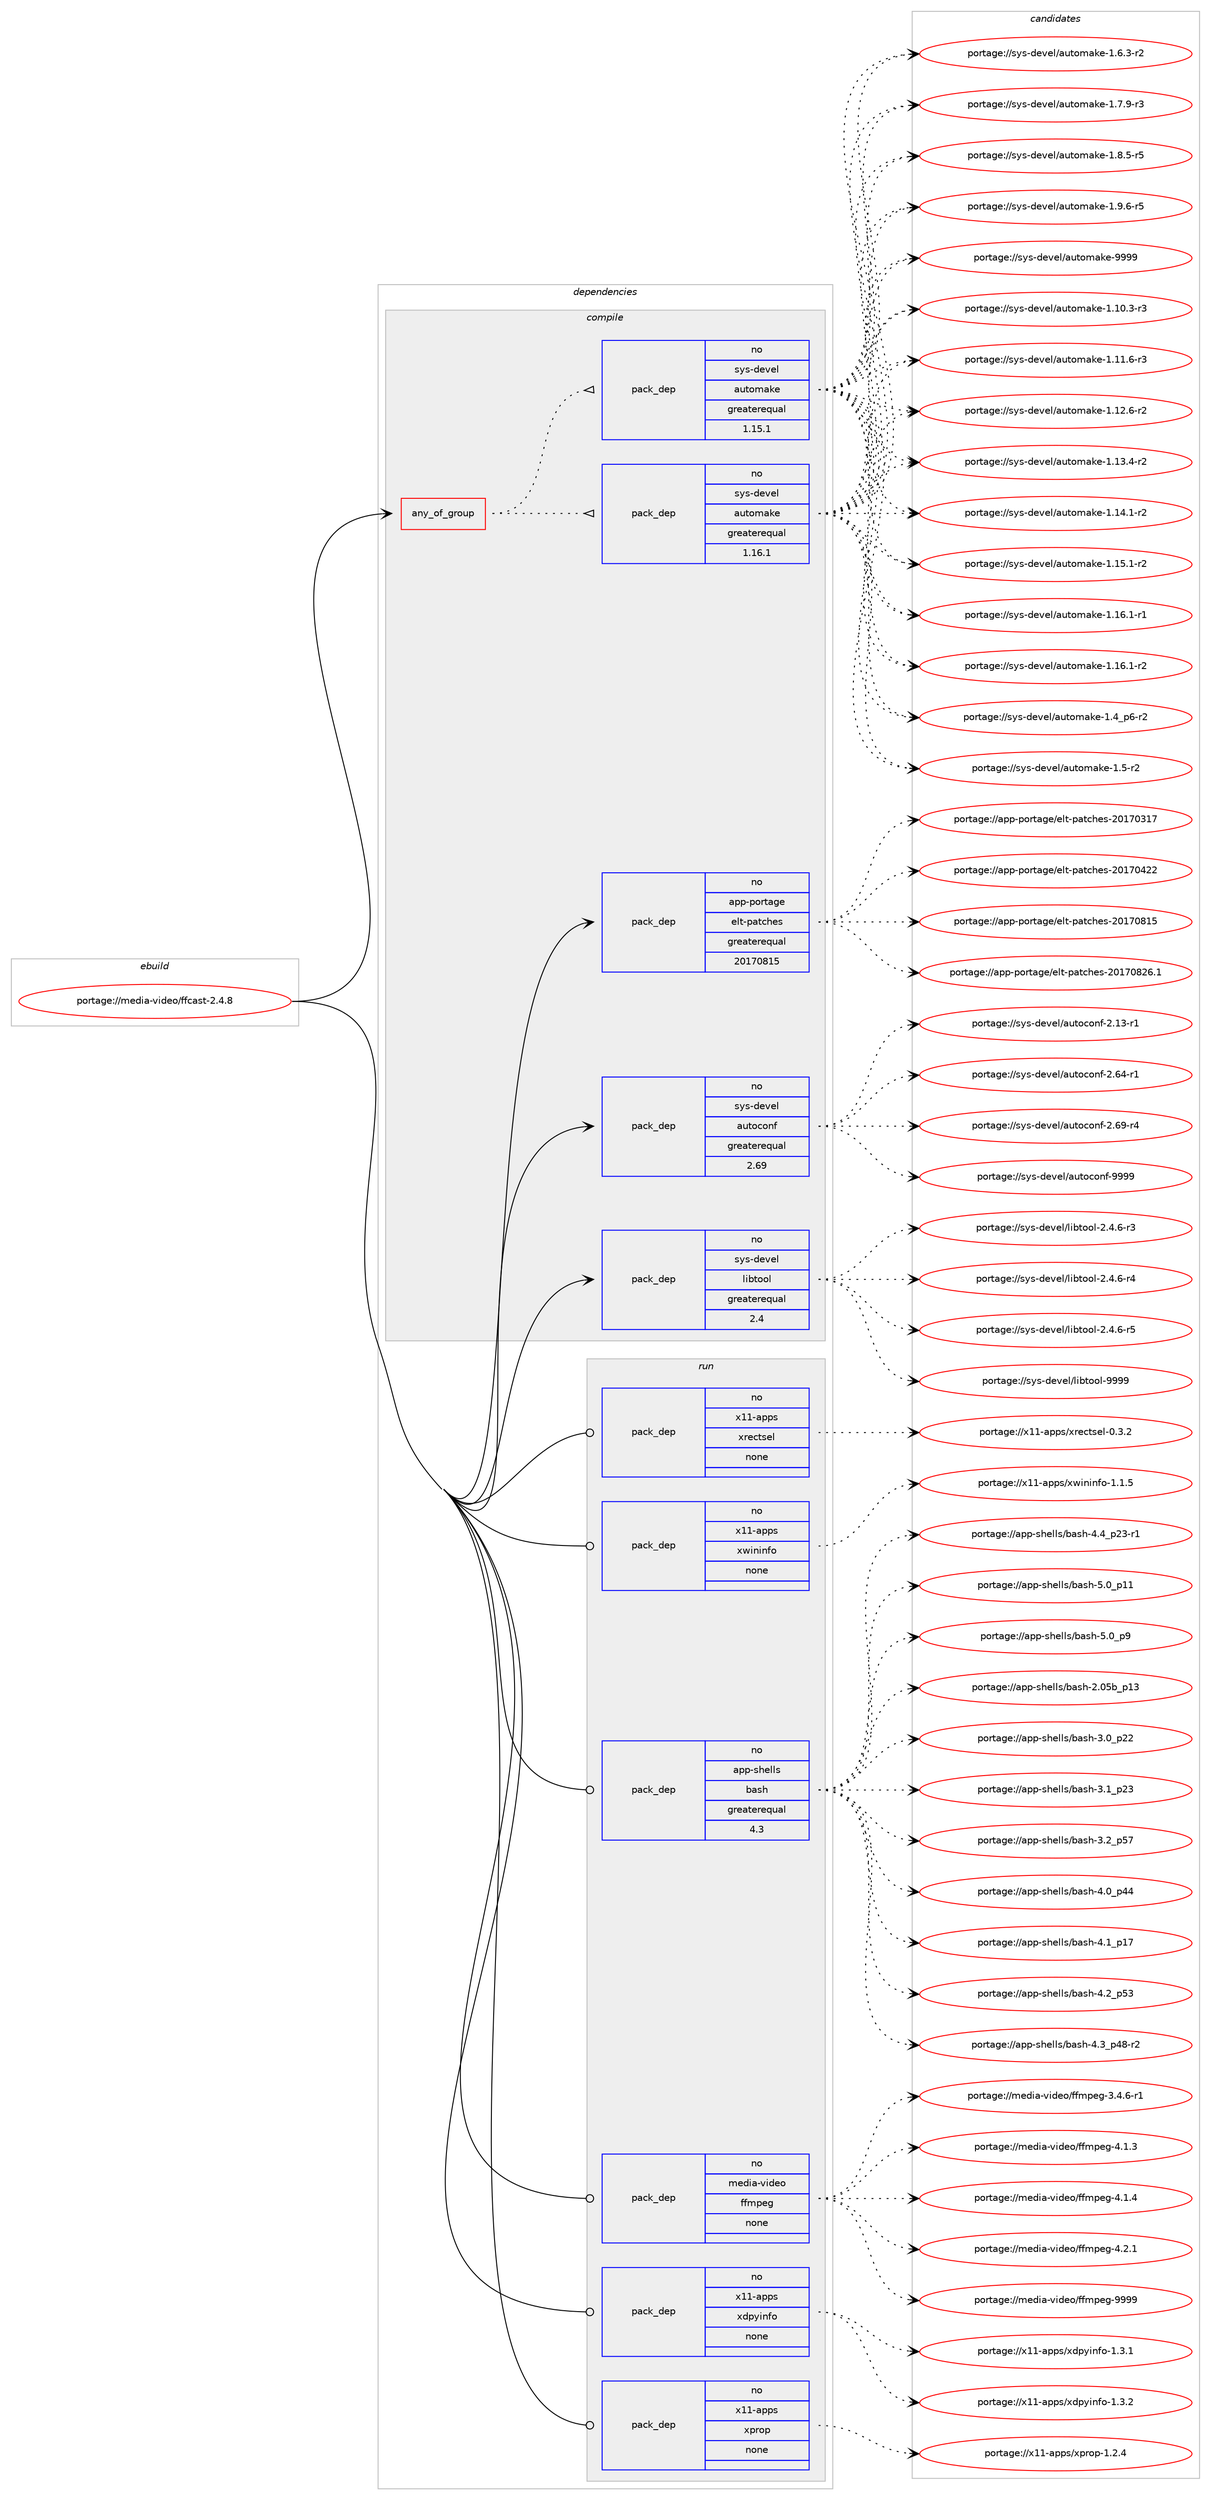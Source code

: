 digraph prolog {

# *************
# Graph options
# *************

newrank=true;
concentrate=true;
compound=true;
graph [rankdir=LR,fontname=Helvetica,fontsize=10,ranksep=1.5];#, ranksep=2.5, nodesep=0.2];
edge  [arrowhead=vee];
node  [fontname=Helvetica,fontsize=10];

# **********
# The ebuild
# **********

subgraph cluster_leftcol {
color=gray;
rank=same;
label=<<i>ebuild</i>>;
id [label="portage://media-video/ffcast-2.4.8", color=red, width=4, href="../media-video/ffcast-2.4.8.svg"];
}

# ****************
# The dependencies
# ****************

subgraph cluster_midcol {
color=gray;
label=<<i>dependencies</i>>;
subgraph cluster_compile {
fillcolor="#eeeeee";
style=filled;
label=<<i>compile</i>>;
subgraph any5426 {
dependency339256 [label=<<TABLE BORDER="0" CELLBORDER="1" CELLSPACING="0" CELLPADDING="4"><TR><TD CELLPADDING="10">any_of_group</TD></TR></TABLE>>, shape=none, color=red];subgraph pack249412 {
dependency339257 [label=<<TABLE BORDER="0" CELLBORDER="1" CELLSPACING="0" CELLPADDING="4" WIDTH="220"><TR><TD ROWSPAN="6" CELLPADDING="30">pack_dep</TD></TR><TR><TD WIDTH="110">no</TD></TR><TR><TD>sys-devel</TD></TR><TR><TD>automake</TD></TR><TR><TD>greaterequal</TD></TR><TR><TD>1.16.1</TD></TR></TABLE>>, shape=none, color=blue];
}
dependency339256:e -> dependency339257:w [weight=20,style="dotted",arrowhead="oinv"];
subgraph pack249413 {
dependency339258 [label=<<TABLE BORDER="0" CELLBORDER="1" CELLSPACING="0" CELLPADDING="4" WIDTH="220"><TR><TD ROWSPAN="6" CELLPADDING="30">pack_dep</TD></TR><TR><TD WIDTH="110">no</TD></TR><TR><TD>sys-devel</TD></TR><TR><TD>automake</TD></TR><TR><TD>greaterequal</TD></TR><TR><TD>1.15.1</TD></TR></TABLE>>, shape=none, color=blue];
}
dependency339256:e -> dependency339258:w [weight=20,style="dotted",arrowhead="oinv"];
}
id:e -> dependency339256:w [weight=20,style="solid",arrowhead="vee"];
subgraph pack249414 {
dependency339259 [label=<<TABLE BORDER="0" CELLBORDER="1" CELLSPACING="0" CELLPADDING="4" WIDTH="220"><TR><TD ROWSPAN="6" CELLPADDING="30">pack_dep</TD></TR><TR><TD WIDTH="110">no</TD></TR><TR><TD>app-portage</TD></TR><TR><TD>elt-patches</TD></TR><TR><TD>greaterequal</TD></TR><TR><TD>20170815</TD></TR></TABLE>>, shape=none, color=blue];
}
id:e -> dependency339259:w [weight=20,style="solid",arrowhead="vee"];
subgraph pack249415 {
dependency339260 [label=<<TABLE BORDER="0" CELLBORDER="1" CELLSPACING="0" CELLPADDING="4" WIDTH="220"><TR><TD ROWSPAN="6" CELLPADDING="30">pack_dep</TD></TR><TR><TD WIDTH="110">no</TD></TR><TR><TD>sys-devel</TD></TR><TR><TD>autoconf</TD></TR><TR><TD>greaterequal</TD></TR><TR><TD>2.69</TD></TR></TABLE>>, shape=none, color=blue];
}
id:e -> dependency339260:w [weight=20,style="solid",arrowhead="vee"];
subgraph pack249416 {
dependency339261 [label=<<TABLE BORDER="0" CELLBORDER="1" CELLSPACING="0" CELLPADDING="4" WIDTH="220"><TR><TD ROWSPAN="6" CELLPADDING="30">pack_dep</TD></TR><TR><TD WIDTH="110">no</TD></TR><TR><TD>sys-devel</TD></TR><TR><TD>libtool</TD></TR><TR><TD>greaterequal</TD></TR><TR><TD>2.4</TD></TR></TABLE>>, shape=none, color=blue];
}
id:e -> dependency339261:w [weight=20,style="solid",arrowhead="vee"];
}
subgraph cluster_compileandrun {
fillcolor="#eeeeee";
style=filled;
label=<<i>compile and run</i>>;
}
subgraph cluster_run {
fillcolor="#eeeeee";
style=filled;
label=<<i>run</i>>;
subgraph pack249417 {
dependency339262 [label=<<TABLE BORDER="0" CELLBORDER="1" CELLSPACING="0" CELLPADDING="4" WIDTH="220"><TR><TD ROWSPAN="6" CELLPADDING="30">pack_dep</TD></TR><TR><TD WIDTH="110">no</TD></TR><TR><TD>app-shells</TD></TR><TR><TD>bash</TD></TR><TR><TD>greaterequal</TD></TR><TR><TD>4.3</TD></TR></TABLE>>, shape=none, color=blue];
}
id:e -> dependency339262:w [weight=20,style="solid",arrowhead="odot"];
subgraph pack249418 {
dependency339263 [label=<<TABLE BORDER="0" CELLBORDER="1" CELLSPACING="0" CELLPADDING="4" WIDTH="220"><TR><TD ROWSPAN="6" CELLPADDING="30">pack_dep</TD></TR><TR><TD WIDTH="110">no</TD></TR><TR><TD>media-video</TD></TR><TR><TD>ffmpeg</TD></TR><TR><TD>none</TD></TR><TR><TD></TD></TR></TABLE>>, shape=none, color=blue];
}
id:e -> dependency339263:w [weight=20,style="solid",arrowhead="odot"];
subgraph pack249419 {
dependency339264 [label=<<TABLE BORDER="0" CELLBORDER="1" CELLSPACING="0" CELLPADDING="4" WIDTH="220"><TR><TD ROWSPAN="6" CELLPADDING="30">pack_dep</TD></TR><TR><TD WIDTH="110">no</TD></TR><TR><TD>x11-apps</TD></TR><TR><TD>xdpyinfo</TD></TR><TR><TD>none</TD></TR><TR><TD></TD></TR></TABLE>>, shape=none, color=blue];
}
id:e -> dependency339264:w [weight=20,style="solid",arrowhead="odot"];
subgraph pack249420 {
dependency339265 [label=<<TABLE BORDER="0" CELLBORDER="1" CELLSPACING="0" CELLPADDING="4" WIDTH="220"><TR><TD ROWSPAN="6" CELLPADDING="30">pack_dep</TD></TR><TR><TD WIDTH="110">no</TD></TR><TR><TD>x11-apps</TD></TR><TR><TD>xprop</TD></TR><TR><TD>none</TD></TR><TR><TD></TD></TR></TABLE>>, shape=none, color=blue];
}
id:e -> dependency339265:w [weight=20,style="solid",arrowhead="odot"];
subgraph pack249421 {
dependency339266 [label=<<TABLE BORDER="0" CELLBORDER="1" CELLSPACING="0" CELLPADDING="4" WIDTH="220"><TR><TD ROWSPAN="6" CELLPADDING="30">pack_dep</TD></TR><TR><TD WIDTH="110">no</TD></TR><TR><TD>x11-apps</TD></TR><TR><TD>xrectsel</TD></TR><TR><TD>none</TD></TR><TR><TD></TD></TR></TABLE>>, shape=none, color=blue];
}
id:e -> dependency339266:w [weight=20,style="solid",arrowhead="odot"];
subgraph pack249422 {
dependency339267 [label=<<TABLE BORDER="0" CELLBORDER="1" CELLSPACING="0" CELLPADDING="4" WIDTH="220"><TR><TD ROWSPAN="6" CELLPADDING="30">pack_dep</TD></TR><TR><TD WIDTH="110">no</TD></TR><TR><TD>x11-apps</TD></TR><TR><TD>xwininfo</TD></TR><TR><TD>none</TD></TR><TR><TD></TD></TR></TABLE>>, shape=none, color=blue];
}
id:e -> dependency339267:w [weight=20,style="solid",arrowhead="odot"];
}
}

# **************
# The candidates
# **************

subgraph cluster_choices {
rank=same;
color=gray;
label=<<i>candidates</i>>;

subgraph choice249412 {
color=black;
nodesep=1;
choiceportage11512111545100101118101108479711711611110997107101454946494846514511451 [label="portage://sys-devel/automake-1.10.3-r3", color=red, width=4,href="../sys-devel/automake-1.10.3-r3.svg"];
choiceportage11512111545100101118101108479711711611110997107101454946494946544511451 [label="portage://sys-devel/automake-1.11.6-r3", color=red, width=4,href="../sys-devel/automake-1.11.6-r3.svg"];
choiceportage11512111545100101118101108479711711611110997107101454946495046544511450 [label="portage://sys-devel/automake-1.12.6-r2", color=red, width=4,href="../sys-devel/automake-1.12.6-r2.svg"];
choiceportage11512111545100101118101108479711711611110997107101454946495146524511450 [label="portage://sys-devel/automake-1.13.4-r2", color=red, width=4,href="../sys-devel/automake-1.13.4-r2.svg"];
choiceportage11512111545100101118101108479711711611110997107101454946495246494511450 [label="portage://sys-devel/automake-1.14.1-r2", color=red, width=4,href="../sys-devel/automake-1.14.1-r2.svg"];
choiceportage11512111545100101118101108479711711611110997107101454946495346494511450 [label="portage://sys-devel/automake-1.15.1-r2", color=red, width=4,href="../sys-devel/automake-1.15.1-r2.svg"];
choiceportage11512111545100101118101108479711711611110997107101454946495446494511449 [label="portage://sys-devel/automake-1.16.1-r1", color=red, width=4,href="../sys-devel/automake-1.16.1-r1.svg"];
choiceportage11512111545100101118101108479711711611110997107101454946495446494511450 [label="portage://sys-devel/automake-1.16.1-r2", color=red, width=4,href="../sys-devel/automake-1.16.1-r2.svg"];
choiceportage115121115451001011181011084797117116111109971071014549465295112544511450 [label="portage://sys-devel/automake-1.4_p6-r2", color=red, width=4,href="../sys-devel/automake-1.4_p6-r2.svg"];
choiceportage11512111545100101118101108479711711611110997107101454946534511450 [label="portage://sys-devel/automake-1.5-r2", color=red, width=4,href="../sys-devel/automake-1.5-r2.svg"];
choiceportage115121115451001011181011084797117116111109971071014549465446514511450 [label="portage://sys-devel/automake-1.6.3-r2", color=red, width=4,href="../sys-devel/automake-1.6.3-r2.svg"];
choiceportage115121115451001011181011084797117116111109971071014549465546574511451 [label="portage://sys-devel/automake-1.7.9-r3", color=red, width=4,href="../sys-devel/automake-1.7.9-r3.svg"];
choiceportage115121115451001011181011084797117116111109971071014549465646534511453 [label="portage://sys-devel/automake-1.8.5-r5", color=red, width=4,href="../sys-devel/automake-1.8.5-r5.svg"];
choiceportage115121115451001011181011084797117116111109971071014549465746544511453 [label="portage://sys-devel/automake-1.9.6-r5", color=red, width=4,href="../sys-devel/automake-1.9.6-r5.svg"];
choiceportage115121115451001011181011084797117116111109971071014557575757 [label="portage://sys-devel/automake-9999", color=red, width=4,href="../sys-devel/automake-9999.svg"];
dependency339257:e -> choiceportage11512111545100101118101108479711711611110997107101454946494846514511451:w [style=dotted,weight="100"];
dependency339257:e -> choiceportage11512111545100101118101108479711711611110997107101454946494946544511451:w [style=dotted,weight="100"];
dependency339257:e -> choiceportage11512111545100101118101108479711711611110997107101454946495046544511450:w [style=dotted,weight="100"];
dependency339257:e -> choiceportage11512111545100101118101108479711711611110997107101454946495146524511450:w [style=dotted,weight="100"];
dependency339257:e -> choiceportage11512111545100101118101108479711711611110997107101454946495246494511450:w [style=dotted,weight="100"];
dependency339257:e -> choiceportage11512111545100101118101108479711711611110997107101454946495346494511450:w [style=dotted,weight="100"];
dependency339257:e -> choiceportage11512111545100101118101108479711711611110997107101454946495446494511449:w [style=dotted,weight="100"];
dependency339257:e -> choiceportage11512111545100101118101108479711711611110997107101454946495446494511450:w [style=dotted,weight="100"];
dependency339257:e -> choiceportage115121115451001011181011084797117116111109971071014549465295112544511450:w [style=dotted,weight="100"];
dependency339257:e -> choiceportage11512111545100101118101108479711711611110997107101454946534511450:w [style=dotted,weight="100"];
dependency339257:e -> choiceportage115121115451001011181011084797117116111109971071014549465446514511450:w [style=dotted,weight="100"];
dependency339257:e -> choiceportage115121115451001011181011084797117116111109971071014549465546574511451:w [style=dotted,weight="100"];
dependency339257:e -> choiceportage115121115451001011181011084797117116111109971071014549465646534511453:w [style=dotted,weight="100"];
dependency339257:e -> choiceportage115121115451001011181011084797117116111109971071014549465746544511453:w [style=dotted,weight="100"];
dependency339257:e -> choiceportage115121115451001011181011084797117116111109971071014557575757:w [style=dotted,weight="100"];
}
subgraph choice249413 {
color=black;
nodesep=1;
choiceportage11512111545100101118101108479711711611110997107101454946494846514511451 [label="portage://sys-devel/automake-1.10.3-r3", color=red, width=4,href="../sys-devel/automake-1.10.3-r3.svg"];
choiceportage11512111545100101118101108479711711611110997107101454946494946544511451 [label="portage://sys-devel/automake-1.11.6-r3", color=red, width=4,href="../sys-devel/automake-1.11.6-r3.svg"];
choiceportage11512111545100101118101108479711711611110997107101454946495046544511450 [label="portage://sys-devel/automake-1.12.6-r2", color=red, width=4,href="../sys-devel/automake-1.12.6-r2.svg"];
choiceportage11512111545100101118101108479711711611110997107101454946495146524511450 [label="portage://sys-devel/automake-1.13.4-r2", color=red, width=4,href="../sys-devel/automake-1.13.4-r2.svg"];
choiceportage11512111545100101118101108479711711611110997107101454946495246494511450 [label="portage://sys-devel/automake-1.14.1-r2", color=red, width=4,href="../sys-devel/automake-1.14.1-r2.svg"];
choiceportage11512111545100101118101108479711711611110997107101454946495346494511450 [label="portage://sys-devel/automake-1.15.1-r2", color=red, width=4,href="../sys-devel/automake-1.15.1-r2.svg"];
choiceportage11512111545100101118101108479711711611110997107101454946495446494511449 [label="portage://sys-devel/automake-1.16.1-r1", color=red, width=4,href="../sys-devel/automake-1.16.1-r1.svg"];
choiceportage11512111545100101118101108479711711611110997107101454946495446494511450 [label="portage://sys-devel/automake-1.16.1-r2", color=red, width=4,href="../sys-devel/automake-1.16.1-r2.svg"];
choiceportage115121115451001011181011084797117116111109971071014549465295112544511450 [label="portage://sys-devel/automake-1.4_p6-r2", color=red, width=4,href="../sys-devel/automake-1.4_p6-r2.svg"];
choiceportage11512111545100101118101108479711711611110997107101454946534511450 [label="portage://sys-devel/automake-1.5-r2", color=red, width=4,href="../sys-devel/automake-1.5-r2.svg"];
choiceportage115121115451001011181011084797117116111109971071014549465446514511450 [label="portage://sys-devel/automake-1.6.3-r2", color=red, width=4,href="../sys-devel/automake-1.6.3-r2.svg"];
choiceportage115121115451001011181011084797117116111109971071014549465546574511451 [label="portage://sys-devel/automake-1.7.9-r3", color=red, width=4,href="../sys-devel/automake-1.7.9-r3.svg"];
choiceportage115121115451001011181011084797117116111109971071014549465646534511453 [label="portage://sys-devel/automake-1.8.5-r5", color=red, width=4,href="../sys-devel/automake-1.8.5-r5.svg"];
choiceportage115121115451001011181011084797117116111109971071014549465746544511453 [label="portage://sys-devel/automake-1.9.6-r5", color=red, width=4,href="../sys-devel/automake-1.9.6-r5.svg"];
choiceportage115121115451001011181011084797117116111109971071014557575757 [label="portage://sys-devel/automake-9999", color=red, width=4,href="../sys-devel/automake-9999.svg"];
dependency339258:e -> choiceportage11512111545100101118101108479711711611110997107101454946494846514511451:w [style=dotted,weight="100"];
dependency339258:e -> choiceportage11512111545100101118101108479711711611110997107101454946494946544511451:w [style=dotted,weight="100"];
dependency339258:e -> choiceportage11512111545100101118101108479711711611110997107101454946495046544511450:w [style=dotted,weight="100"];
dependency339258:e -> choiceportage11512111545100101118101108479711711611110997107101454946495146524511450:w [style=dotted,weight="100"];
dependency339258:e -> choiceportage11512111545100101118101108479711711611110997107101454946495246494511450:w [style=dotted,weight="100"];
dependency339258:e -> choiceportage11512111545100101118101108479711711611110997107101454946495346494511450:w [style=dotted,weight="100"];
dependency339258:e -> choiceportage11512111545100101118101108479711711611110997107101454946495446494511449:w [style=dotted,weight="100"];
dependency339258:e -> choiceportage11512111545100101118101108479711711611110997107101454946495446494511450:w [style=dotted,weight="100"];
dependency339258:e -> choiceportage115121115451001011181011084797117116111109971071014549465295112544511450:w [style=dotted,weight="100"];
dependency339258:e -> choiceportage11512111545100101118101108479711711611110997107101454946534511450:w [style=dotted,weight="100"];
dependency339258:e -> choiceportage115121115451001011181011084797117116111109971071014549465446514511450:w [style=dotted,weight="100"];
dependency339258:e -> choiceportage115121115451001011181011084797117116111109971071014549465546574511451:w [style=dotted,weight="100"];
dependency339258:e -> choiceportage115121115451001011181011084797117116111109971071014549465646534511453:w [style=dotted,weight="100"];
dependency339258:e -> choiceportage115121115451001011181011084797117116111109971071014549465746544511453:w [style=dotted,weight="100"];
dependency339258:e -> choiceportage115121115451001011181011084797117116111109971071014557575757:w [style=dotted,weight="100"];
}
subgraph choice249414 {
color=black;
nodesep=1;
choiceportage97112112451121111141169710310147101108116451129711699104101115455048495548514955 [label="portage://app-portage/elt-patches-20170317", color=red, width=4,href="../app-portage/elt-patches-20170317.svg"];
choiceportage97112112451121111141169710310147101108116451129711699104101115455048495548525050 [label="portage://app-portage/elt-patches-20170422", color=red, width=4,href="../app-portage/elt-patches-20170422.svg"];
choiceportage97112112451121111141169710310147101108116451129711699104101115455048495548564953 [label="portage://app-portage/elt-patches-20170815", color=red, width=4,href="../app-portage/elt-patches-20170815.svg"];
choiceportage971121124511211111411697103101471011081164511297116991041011154550484955485650544649 [label="portage://app-portage/elt-patches-20170826.1", color=red, width=4,href="../app-portage/elt-patches-20170826.1.svg"];
dependency339259:e -> choiceportage97112112451121111141169710310147101108116451129711699104101115455048495548514955:w [style=dotted,weight="100"];
dependency339259:e -> choiceportage97112112451121111141169710310147101108116451129711699104101115455048495548525050:w [style=dotted,weight="100"];
dependency339259:e -> choiceportage97112112451121111141169710310147101108116451129711699104101115455048495548564953:w [style=dotted,weight="100"];
dependency339259:e -> choiceportage971121124511211111411697103101471011081164511297116991041011154550484955485650544649:w [style=dotted,weight="100"];
}
subgraph choice249415 {
color=black;
nodesep=1;
choiceportage1151211154510010111810110847971171161119911111010245504649514511449 [label="portage://sys-devel/autoconf-2.13-r1", color=red, width=4,href="../sys-devel/autoconf-2.13-r1.svg"];
choiceportage1151211154510010111810110847971171161119911111010245504654524511449 [label="portage://sys-devel/autoconf-2.64-r1", color=red, width=4,href="../sys-devel/autoconf-2.64-r1.svg"];
choiceportage1151211154510010111810110847971171161119911111010245504654574511452 [label="portage://sys-devel/autoconf-2.69-r4", color=red, width=4,href="../sys-devel/autoconf-2.69-r4.svg"];
choiceportage115121115451001011181011084797117116111991111101024557575757 [label="portage://sys-devel/autoconf-9999", color=red, width=4,href="../sys-devel/autoconf-9999.svg"];
dependency339260:e -> choiceportage1151211154510010111810110847971171161119911111010245504649514511449:w [style=dotted,weight="100"];
dependency339260:e -> choiceportage1151211154510010111810110847971171161119911111010245504654524511449:w [style=dotted,weight="100"];
dependency339260:e -> choiceportage1151211154510010111810110847971171161119911111010245504654574511452:w [style=dotted,weight="100"];
dependency339260:e -> choiceportage115121115451001011181011084797117116111991111101024557575757:w [style=dotted,weight="100"];
}
subgraph choice249416 {
color=black;
nodesep=1;
choiceportage1151211154510010111810110847108105981161111111084550465246544511451 [label="portage://sys-devel/libtool-2.4.6-r3", color=red, width=4,href="../sys-devel/libtool-2.4.6-r3.svg"];
choiceportage1151211154510010111810110847108105981161111111084550465246544511452 [label="portage://sys-devel/libtool-2.4.6-r4", color=red, width=4,href="../sys-devel/libtool-2.4.6-r4.svg"];
choiceportage1151211154510010111810110847108105981161111111084550465246544511453 [label="portage://sys-devel/libtool-2.4.6-r5", color=red, width=4,href="../sys-devel/libtool-2.4.6-r5.svg"];
choiceportage1151211154510010111810110847108105981161111111084557575757 [label="portage://sys-devel/libtool-9999", color=red, width=4,href="../sys-devel/libtool-9999.svg"];
dependency339261:e -> choiceportage1151211154510010111810110847108105981161111111084550465246544511451:w [style=dotted,weight="100"];
dependency339261:e -> choiceportage1151211154510010111810110847108105981161111111084550465246544511452:w [style=dotted,weight="100"];
dependency339261:e -> choiceportage1151211154510010111810110847108105981161111111084550465246544511453:w [style=dotted,weight="100"];
dependency339261:e -> choiceportage1151211154510010111810110847108105981161111111084557575757:w [style=dotted,weight="100"];
}
subgraph choice249417 {
color=black;
nodesep=1;
choiceportage9711211245115104101108108115479897115104455046485398951124951 [label="portage://app-shells/bash-2.05b_p13", color=red, width=4,href="../app-shells/bash-2.05b_p13.svg"];
choiceportage971121124511510410110810811547989711510445514648951125050 [label="portage://app-shells/bash-3.0_p22", color=red, width=4,href="../app-shells/bash-3.0_p22.svg"];
choiceportage971121124511510410110810811547989711510445514649951125051 [label="portage://app-shells/bash-3.1_p23", color=red, width=4,href="../app-shells/bash-3.1_p23.svg"];
choiceportage971121124511510410110810811547989711510445514650951125355 [label="portage://app-shells/bash-3.2_p57", color=red, width=4,href="../app-shells/bash-3.2_p57.svg"];
choiceportage971121124511510410110810811547989711510445524648951125252 [label="portage://app-shells/bash-4.0_p44", color=red, width=4,href="../app-shells/bash-4.0_p44.svg"];
choiceportage971121124511510410110810811547989711510445524649951124955 [label="portage://app-shells/bash-4.1_p17", color=red, width=4,href="../app-shells/bash-4.1_p17.svg"];
choiceportage971121124511510410110810811547989711510445524650951125351 [label="portage://app-shells/bash-4.2_p53", color=red, width=4,href="../app-shells/bash-4.2_p53.svg"];
choiceportage9711211245115104101108108115479897115104455246519511252564511450 [label="portage://app-shells/bash-4.3_p48-r2", color=red, width=4,href="../app-shells/bash-4.3_p48-r2.svg"];
choiceportage9711211245115104101108108115479897115104455246529511250514511449 [label="portage://app-shells/bash-4.4_p23-r1", color=red, width=4,href="../app-shells/bash-4.4_p23-r1.svg"];
choiceportage971121124511510410110810811547989711510445534648951124949 [label="portage://app-shells/bash-5.0_p11", color=red, width=4,href="../app-shells/bash-5.0_p11.svg"];
choiceportage9711211245115104101108108115479897115104455346489511257 [label="portage://app-shells/bash-5.0_p9", color=red, width=4,href="../app-shells/bash-5.0_p9.svg"];
dependency339262:e -> choiceportage9711211245115104101108108115479897115104455046485398951124951:w [style=dotted,weight="100"];
dependency339262:e -> choiceportage971121124511510410110810811547989711510445514648951125050:w [style=dotted,weight="100"];
dependency339262:e -> choiceportage971121124511510410110810811547989711510445514649951125051:w [style=dotted,weight="100"];
dependency339262:e -> choiceportage971121124511510410110810811547989711510445514650951125355:w [style=dotted,weight="100"];
dependency339262:e -> choiceportage971121124511510410110810811547989711510445524648951125252:w [style=dotted,weight="100"];
dependency339262:e -> choiceportage971121124511510410110810811547989711510445524649951124955:w [style=dotted,weight="100"];
dependency339262:e -> choiceportage971121124511510410110810811547989711510445524650951125351:w [style=dotted,weight="100"];
dependency339262:e -> choiceportage9711211245115104101108108115479897115104455246519511252564511450:w [style=dotted,weight="100"];
dependency339262:e -> choiceportage9711211245115104101108108115479897115104455246529511250514511449:w [style=dotted,weight="100"];
dependency339262:e -> choiceportage971121124511510410110810811547989711510445534648951124949:w [style=dotted,weight="100"];
dependency339262:e -> choiceportage9711211245115104101108108115479897115104455346489511257:w [style=dotted,weight="100"];
}
subgraph choice249418 {
color=black;
nodesep=1;
choiceportage1091011001059745118105100101111471021021091121011034551465246544511449 [label="portage://media-video/ffmpeg-3.4.6-r1", color=red, width=4,href="../media-video/ffmpeg-3.4.6-r1.svg"];
choiceportage109101100105974511810510010111147102102109112101103455246494651 [label="portage://media-video/ffmpeg-4.1.3", color=red, width=4,href="../media-video/ffmpeg-4.1.3.svg"];
choiceportage109101100105974511810510010111147102102109112101103455246494652 [label="portage://media-video/ffmpeg-4.1.4", color=red, width=4,href="../media-video/ffmpeg-4.1.4.svg"];
choiceportage109101100105974511810510010111147102102109112101103455246504649 [label="portage://media-video/ffmpeg-4.2.1", color=red, width=4,href="../media-video/ffmpeg-4.2.1.svg"];
choiceportage1091011001059745118105100101111471021021091121011034557575757 [label="portage://media-video/ffmpeg-9999", color=red, width=4,href="../media-video/ffmpeg-9999.svg"];
dependency339263:e -> choiceportage1091011001059745118105100101111471021021091121011034551465246544511449:w [style=dotted,weight="100"];
dependency339263:e -> choiceportage109101100105974511810510010111147102102109112101103455246494651:w [style=dotted,weight="100"];
dependency339263:e -> choiceportage109101100105974511810510010111147102102109112101103455246494652:w [style=dotted,weight="100"];
dependency339263:e -> choiceportage109101100105974511810510010111147102102109112101103455246504649:w [style=dotted,weight="100"];
dependency339263:e -> choiceportage1091011001059745118105100101111471021021091121011034557575757:w [style=dotted,weight="100"];
}
subgraph choice249419 {
color=black;
nodesep=1;
choiceportage1204949459711211211547120100112121105110102111454946514649 [label="portage://x11-apps/xdpyinfo-1.3.1", color=red, width=4,href="../x11-apps/xdpyinfo-1.3.1.svg"];
choiceportage1204949459711211211547120100112121105110102111454946514650 [label="portage://x11-apps/xdpyinfo-1.3.2", color=red, width=4,href="../x11-apps/xdpyinfo-1.3.2.svg"];
dependency339264:e -> choiceportage1204949459711211211547120100112121105110102111454946514649:w [style=dotted,weight="100"];
dependency339264:e -> choiceportage1204949459711211211547120100112121105110102111454946514650:w [style=dotted,weight="100"];
}
subgraph choice249420 {
color=black;
nodesep=1;
choiceportage1204949459711211211547120112114111112454946504652 [label="portage://x11-apps/xprop-1.2.4", color=red, width=4,href="../x11-apps/xprop-1.2.4.svg"];
dependency339265:e -> choiceportage1204949459711211211547120112114111112454946504652:w [style=dotted,weight="100"];
}
subgraph choice249421 {
color=black;
nodesep=1;
choiceportage120494945971121121154712011410199116115101108454846514650 [label="portage://x11-apps/xrectsel-0.3.2", color=red, width=4,href="../x11-apps/xrectsel-0.3.2.svg"];
dependency339266:e -> choiceportage120494945971121121154712011410199116115101108454846514650:w [style=dotted,weight="100"];
}
subgraph choice249422 {
color=black;
nodesep=1;
choiceportage1204949459711211211547120119105110105110102111454946494653 [label="portage://x11-apps/xwininfo-1.1.5", color=red, width=4,href="../x11-apps/xwininfo-1.1.5.svg"];
dependency339267:e -> choiceportage1204949459711211211547120119105110105110102111454946494653:w [style=dotted,weight="100"];
}
}

}
